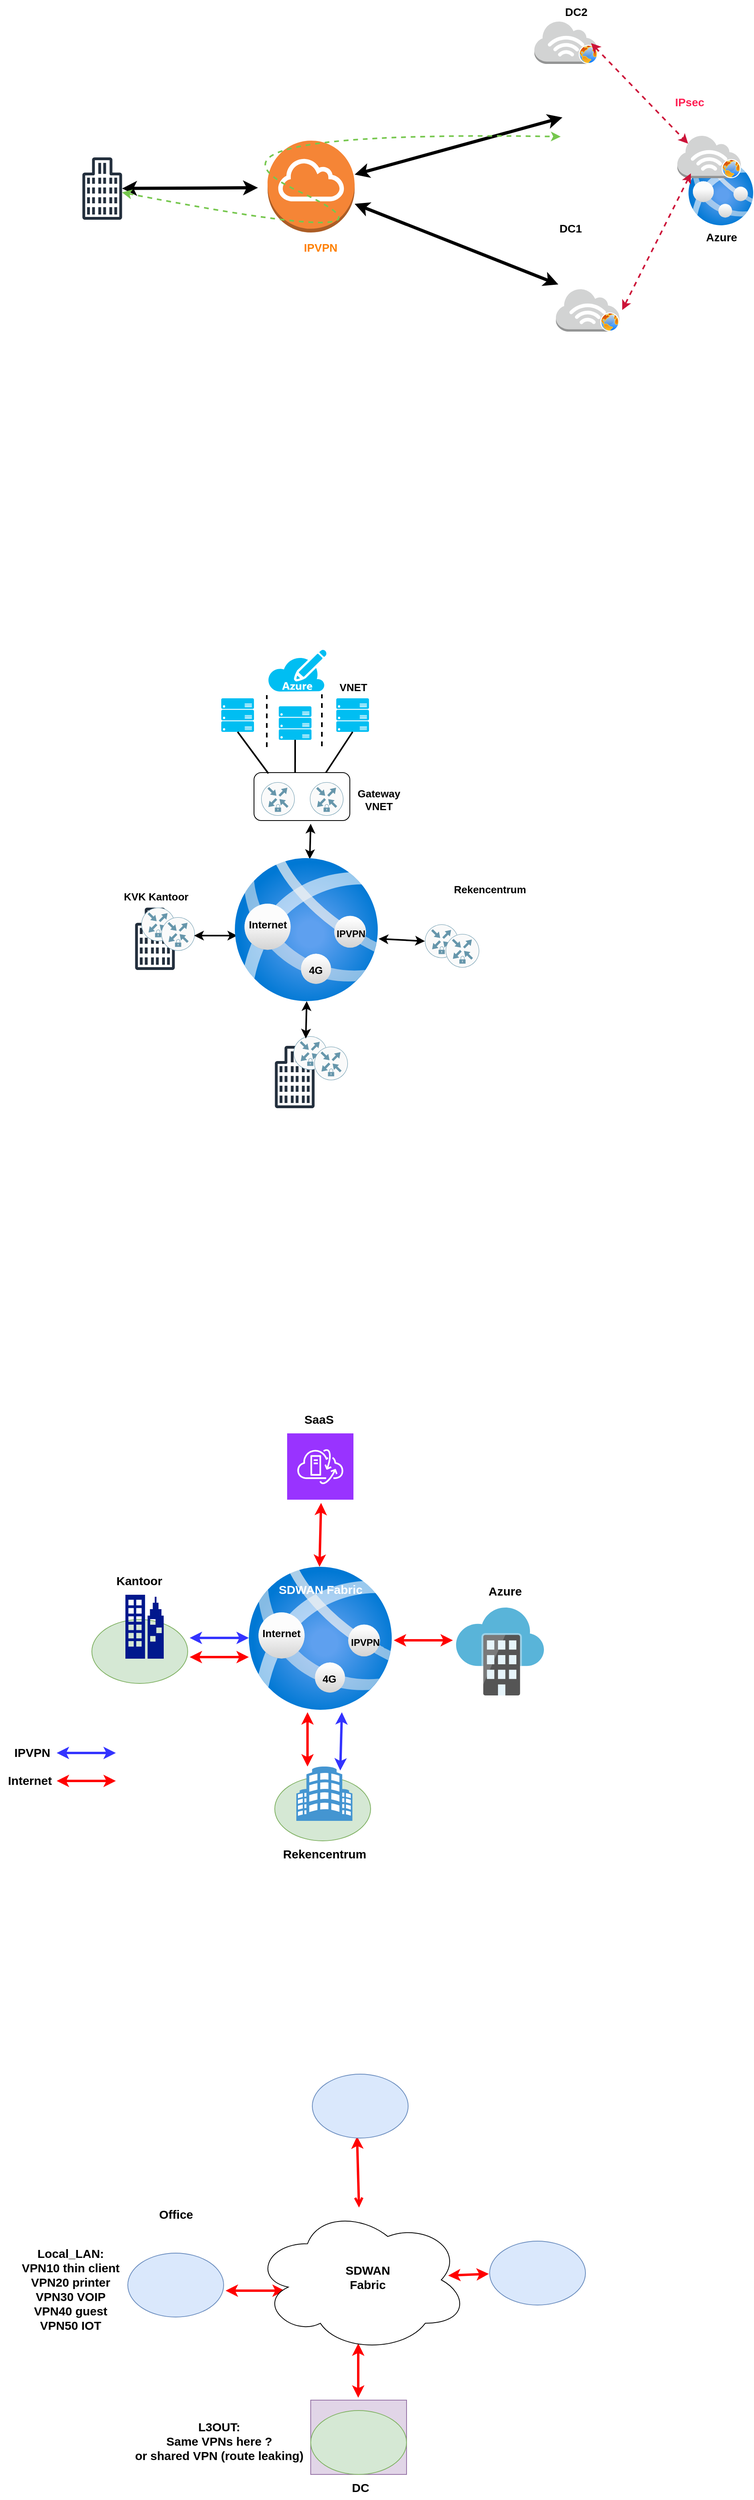 <mxfile version="20.7.4" type="github">
  <diagram id="g39K4nKnYGuXUk7XF5TI" name="Pagina-1">
    <mxGraphModel dx="2074" dy="1066" grid="0" gridSize="10" guides="1" tooltips="1" connect="1" arrows="1" fold="1" page="1" pageScale="1" pageWidth="1169" pageHeight="827" math="0" shadow="0">
      <root>
        <mxCell id="0" />
        <mxCell id="1" parent="0" />
        <mxCell id="aLWa8p1V47HeYh_gleEA-10" value="" style="sketch=0;aspect=fixed;html=1;points=[];align=center;image;fontSize=12;image=img/lib/mscae/Software_as_a_Service.svg;fillColor=#00FFFF;" parent="1" vertex="1">
          <mxGeometry x="749" y="2096" width="110" height="110" as="geometry" />
        </mxCell>
        <mxCell id="KJHrIJN3b94vT-JrVSse-1" value="" style="shape=image;html=1;verticalAlign=top;verticalLabelPosition=bottom;labelBackgroundColor=#ffffff;imageAspect=0;aspect=fixed;image=https://cdn4.iconfinder.com/data/icons/for-your-interface-free-samples/128/Theatre-128.png" parent="1" vertex="1">
          <mxGeometry x="866" y="350" width="128" height="128" as="geometry" />
        </mxCell>
        <mxCell id="KJHrIJN3b94vT-JrVSse-2" value="" style="sketch=0;outlineConnect=0;fontColor=#232F3E;gradientColor=none;fillColor=#232F3D;strokeColor=none;dashed=0;verticalLabelPosition=bottom;verticalAlign=top;align=center;html=1;fontSize=12;fontStyle=0;aspect=fixed;pointerEvents=1;shape=mxgraph.aws4.office_building;" parent="1" vertex="1">
          <mxGeometry x="281" y="281" width="50" height="78" as="geometry" />
        </mxCell>
        <mxCell id="KJHrIJN3b94vT-JrVSse-3" value="" style="shape=image;html=1;verticalAlign=top;verticalLabelPosition=bottom;labelBackgroundColor=#ffffff;imageAspect=0;aspect=fixed;image=https://cdn4.iconfinder.com/data/icons/for-your-interface-free-samples/128/Theatre-128.png" parent="1" vertex="1">
          <mxGeometry x="866" y="132" width="128" height="128" as="geometry" />
        </mxCell>
        <mxCell id="KJHrIJN3b94vT-JrVSse-7" value="" style="group" parent="1" vertex="1" connectable="0">
          <mxGeometry x="847" y="110" width="79.5" height="54" as="geometry" />
        </mxCell>
        <mxCell id="KJHrIJN3b94vT-JrVSse-8" value="" style="outlineConnect=0;dashed=0;verticalLabelPosition=bottom;verticalAlign=top;align=center;html=1;shape=mxgraph.aws3.internet_3;fillColor=#D2D3D3;gradientColor=none;" parent="KJHrIJN3b94vT-JrVSse-7" vertex="1">
          <mxGeometry width="79.5" height="54" as="geometry" />
        </mxCell>
        <mxCell id="KJHrIJN3b94vT-JrVSse-9" value="" style="aspect=fixed;perimeter=ellipsePerimeter;html=1;align=center;shadow=0;dashed=0;spacingTop=3;image;image=img/lib/active_directory/internet_globe.svg;" parent="KJHrIJN3b94vT-JrVSse-7" vertex="1">
          <mxGeometry x="55.5" y="30" width="24" height="24" as="geometry" />
        </mxCell>
        <mxCell id="KJHrIJN3b94vT-JrVSse-11" value="" style="group" parent="1" vertex="1" connectable="0">
          <mxGeometry x="874" y="445" width="79.5" height="54" as="geometry" />
        </mxCell>
        <mxCell id="KJHrIJN3b94vT-JrVSse-12" value="" style="outlineConnect=0;dashed=0;verticalLabelPosition=bottom;verticalAlign=top;align=center;html=1;shape=mxgraph.aws3.internet_3;fillColor=#D2D3D3;gradientColor=none;" parent="KJHrIJN3b94vT-JrVSse-11" vertex="1">
          <mxGeometry width="79.5" height="54" as="geometry" />
        </mxCell>
        <mxCell id="KJHrIJN3b94vT-JrVSse-13" value="" style="aspect=fixed;perimeter=ellipsePerimeter;html=1;align=center;shadow=0;dashed=0;spacingTop=3;image;image=img/lib/active_directory/internet_globe.svg;" parent="KJHrIJN3b94vT-JrVSse-11" vertex="1">
          <mxGeometry x="55.5" y="30" width="24" height="24" as="geometry" />
        </mxCell>
        <mxCell id="KJHrIJN3b94vT-JrVSse-17" value="" style="outlineConnect=0;dashed=0;verticalLabelPosition=bottom;verticalAlign=top;align=center;html=1;shape=mxgraph.aws3.internet_gateway;fillColor=#F58536;gradientColor=none;" parent="1" vertex="1">
          <mxGeometry x="513" y="260" width="109" height="115" as="geometry" />
        </mxCell>
        <mxCell id="KJHrIJN3b94vT-JrVSse-18" value="" style="endArrow=classic;startArrow=classic;html=1;rounded=0;strokeWidth=4;" parent="1" source="KJHrIJN3b94vT-JrVSse-2" edge="1">
          <mxGeometry width="50" height="50" relative="1" as="geometry">
            <mxPoint x="387" y="298" as="sourcePoint" />
            <mxPoint x="501" y="319" as="targetPoint" />
          </mxGeometry>
        </mxCell>
        <mxCell id="KJHrIJN3b94vT-JrVSse-19" value="" style="endArrow=classic;startArrow=classic;html=1;rounded=0;strokeWidth=4;" parent="1" source="KJHrIJN3b94vT-JrVSse-17" edge="1">
          <mxGeometry width="50" height="50" relative="1" as="geometry">
            <mxPoint x="711.996" y="231.873" as="sourcePoint" />
            <mxPoint x="882.16" y="231" as="targetPoint" />
          </mxGeometry>
        </mxCell>
        <mxCell id="KJHrIJN3b94vT-JrVSse-20" value="" style="endArrow=classic;startArrow=classic;html=1;rounded=0;strokeWidth=4;" parent="1" source="KJHrIJN3b94vT-JrVSse-17" edge="1">
          <mxGeometry width="50" height="50" relative="1" as="geometry">
            <mxPoint x="632" y="312.518" as="sourcePoint" />
            <mxPoint x="877" y="440" as="targetPoint" />
          </mxGeometry>
        </mxCell>
        <mxCell id="KJHrIJN3b94vT-JrVSse-21" value="&lt;b&gt;&lt;font color=&quot;#ff8000&quot; style=&quot;font-size: 14px;&quot;&gt;IPVPN&lt;/font&gt;&lt;/b&gt;" style="text;html=1;resizable=0;autosize=1;align=center;verticalAlign=middle;points=[];fillColor=none;strokeColor=none;rounded=0;" parent="1" vertex="1">
          <mxGeometry x="549" y="379" width="60" height="29" as="geometry" />
        </mxCell>
        <mxCell id="KJHrIJN3b94vT-JrVSse-25" value="" style="curved=1;endArrow=classic;html=1;rounded=0;dashed=1;strokeColor=#76C74E;strokeWidth=2;fontSize=14;entryX=0.109;entryY=0.961;entryDx=0;entryDy=0;entryPerimeter=0;startArrow=classic;startFill=1;" parent="1" source="KJHrIJN3b94vT-JrVSse-2" target="KJHrIJN3b94vT-JrVSse-3" edge="1">
          <mxGeometry width="50" height="50" relative="1" as="geometry">
            <mxPoint x="387" y="297" as="sourcePoint" />
            <mxPoint x="437" y="247" as="targetPoint" />
            <Array as="points">
              <mxPoint x="717" y="400" />
              <mxPoint x="387" y="247" />
            </Array>
          </mxGeometry>
        </mxCell>
        <mxCell id="KJHrIJN3b94vT-JrVSse-28" value="" style="aspect=fixed;html=1;points=[];align=center;image;fontSize=12;image=img/lib/azure2/compute/App_Services.svg;" parent="1" vertex="1">
          <mxGeometry x="1040" y="285" width="81" height="81" as="geometry" />
        </mxCell>
        <mxCell id="KJHrIJN3b94vT-JrVSse-29" value="" style="group" parent="1" vertex="1" connectable="0">
          <mxGeometry x="1026" y="253" width="79.5" height="54" as="geometry" />
        </mxCell>
        <mxCell id="KJHrIJN3b94vT-JrVSse-30" value="" style="outlineConnect=0;dashed=0;verticalLabelPosition=bottom;verticalAlign=top;align=center;html=1;shape=mxgraph.aws3.internet_3;fillColor=#D2D3D3;gradientColor=none;" parent="KJHrIJN3b94vT-JrVSse-29" vertex="1">
          <mxGeometry width="79.5" height="54" as="geometry" />
        </mxCell>
        <mxCell id="KJHrIJN3b94vT-JrVSse-31" value="" style="aspect=fixed;perimeter=ellipsePerimeter;html=1;align=center;shadow=0;dashed=0;spacingTop=3;image;image=img/lib/active_directory/internet_globe.svg;" parent="KJHrIJN3b94vT-JrVSse-29" vertex="1">
          <mxGeometry x="55.5" y="30" width="24" height="24" as="geometry" />
        </mxCell>
        <mxCell id="KJHrIJN3b94vT-JrVSse-32" value="&lt;b&gt;&lt;font style=&quot;font-size: 14px;&quot;&gt;Azure&lt;/font&gt;&lt;/b&gt;" style="text;html=1;resizable=0;autosize=1;align=center;verticalAlign=middle;points=[];fillColor=none;strokeColor=none;rounded=0;" parent="1" vertex="1">
          <mxGeometry x="1052.5" y="366" width="57" height="29" as="geometry" />
        </mxCell>
        <mxCell id="KJHrIJN3b94vT-JrVSse-33" value="&lt;b&gt;&lt;font style=&quot;font-size: 14px;&quot;&gt;DC1&lt;/font&gt;&lt;/b&gt;" style="text;html=1;resizable=0;autosize=1;align=center;verticalAlign=middle;points=[];fillColor=none;strokeColor=none;rounded=0;" parent="1" vertex="1">
          <mxGeometry x="869" y="355" width="46" height="29" as="geometry" />
        </mxCell>
        <mxCell id="KJHrIJN3b94vT-JrVSse-34" value="&lt;b&gt;&lt;font style=&quot;font-size: 14px;&quot;&gt;DC2&lt;/font&gt;&lt;/b&gt;" style="text;html=1;resizable=0;autosize=1;align=center;verticalAlign=middle;points=[];fillColor=none;strokeColor=none;rounded=0;" parent="1" vertex="1">
          <mxGeometry x="876" y="84" width="46" height="29" as="geometry" />
        </mxCell>
        <mxCell id="KJHrIJN3b94vT-JrVSse-44" value="" style="endArrow=classic;startArrow=classic;html=1;rounded=0;dashed=1;strokeColor=#CC1439;strokeWidth=2;fontSize=14;fontColor=#FF00FF;entryX=0.17;entryY=0.2;entryDx=0;entryDy=0;entryPerimeter=0;" parent="1" target="KJHrIJN3b94vT-JrVSse-30" edge="1">
          <mxGeometry width="50" height="50" relative="1" as="geometry">
            <mxPoint x="918" y="138" as="sourcePoint" />
            <mxPoint x="968" y="88" as="targetPoint" />
          </mxGeometry>
        </mxCell>
        <mxCell id="KJHrIJN3b94vT-JrVSse-45" value="" style="endArrow=classic;startArrow=classic;html=1;rounded=0;dashed=1;strokeColor=#CC1439;strokeWidth=2;fontSize=14;fontColor=#FF00FF;" parent="1" edge="1">
          <mxGeometry width="50" height="50" relative="1" as="geometry">
            <mxPoint x="1043" y="301" as="sourcePoint" />
            <mxPoint x="957" y="472" as="targetPoint" />
          </mxGeometry>
        </mxCell>
        <mxCell id="KJHrIJN3b94vT-JrVSse-46" value="&lt;b&gt;&lt;font color=&quot;#ff1f53&quot; style=&quot;font-size: 14px;&quot;&gt;IPsec&lt;/font&gt;&lt;/b&gt;" style="text;html=1;resizable=0;autosize=1;align=center;verticalAlign=middle;points=[];fillColor=none;strokeColor=none;rounded=0;" parent="1" vertex="1">
          <mxGeometry x="1013" y="197" width="55" height="29" as="geometry" />
        </mxCell>
        <mxCell id="CWsYncznLVLWe-FFr9OR-1" value="" style="sketch=0;outlineConnect=0;fontColor=#232F3E;gradientColor=none;fillColor=#232F3D;strokeColor=none;dashed=0;verticalLabelPosition=bottom;verticalAlign=top;align=center;html=1;fontSize=12;fontStyle=0;aspect=fixed;pointerEvents=1;shape=mxgraph.aws4.office_building;" parent="1" vertex="1">
          <mxGeometry x="347" y="1220" width="50" height="78" as="geometry" />
        </mxCell>
        <mxCell id="CWsYncznLVLWe-FFr9OR-2" value="" style="shape=image;html=1;verticalAlign=top;verticalLabelPosition=bottom;labelBackgroundColor=#ffffff;imageAspect=0;aspect=fixed;image=https://cdn4.iconfinder.com/data/icons/for-your-interface-free-samples/128/Theatre-128.png" parent="1" vertex="1">
          <mxGeometry x="727" y="1187" width="128" height="128" as="geometry" />
        </mxCell>
        <mxCell id="CWsYncznLVLWe-FFr9OR-3" value="" style="sketch=0;outlineConnect=0;fontColor=#232F3E;gradientColor=none;fillColor=#232F3D;strokeColor=none;dashed=0;verticalLabelPosition=bottom;verticalAlign=top;align=center;html=1;fontSize=12;fontStyle=0;aspect=fixed;pointerEvents=1;shape=mxgraph.aws4.office_building;" parent="1" vertex="1">
          <mxGeometry x="522" y="1393" width="50" height="78" as="geometry" />
        </mxCell>
        <mxCell id="CWsYncznLVLWe-FFr9OR-4" value="" style="verticalLabelPosition=bottom;html=1;verticalAlign=top;align=center;strokeColor=none;fillColor=#00BEF2;shape=mxgraph.azure.server_rack;" parent="1" vertex="1">
          <mxGeometry x="455" y="958" width="41" height="42" as="geometry" />
        </mxCell>
        <mxCell id="CWsYncznLVLWe-FFr9OR-5" value="" style="verticalLabelPosition=bottom;html=1;verticalAlign=top;align=center;strokeColor=none;fillColor=#00BEF2;shape=mxgraph.azure.server_rack;" parent="1" vertex="1">
          <mxGeometry x="599" y="958" width="41" height="42" as="geometry" />
        </mxCell>
        <mxCell id="CWsYncznLVLWe-FFr9OR-7" value="" style="verticalLabelPosition=bottom;html=1;verticalAlign=top;align=center;strokeColor=none;fillColor=#00BEF2;shape=mxgraph.azure.server_rack;" parent="1" vertex="1">
          <mxGeometry x="527" y="968" width="41" height="42" as="geometry" />
        </mxCell>
        <mxCell id="CWsYncznLVLWe-FFr9OR-9" value="&lt;b&gt;&lt;font style=&quot;font-size: 13px;&quot;&gt;VNET&lt;/font&gt;&lt;/b&gt;" style="text;html=1;resizable=0;autosize=1;align=center;verticalAlign=middle;points=[];fillColor=none;strokeColor=none;rounded=0;" parent="1" vertex="1">
          <mxGeometry x="593" y="930" width="53" height="28" as="geometry" />
        </mxCell>
        <mxCell id="CWsYncznLVLWe-FFr9OR-10" value="" style="endArrow=none;html=1;rounded=0;fontSize=13;strokeWidth=2;dashed=1;" parent="1" edge="1">
          <mxGeometry width="50" height="50" relative="1" as="geometry">
            <mxPoint x="512" y="1019" as="sourcePoint" />
            <mxPoint x="512" y="954" as="targetPoint" />
          </mxGeometry>
        </mxCell>
        <mxCell id="CWsYncznLVLWe-FFr9OR-11" value="" style="endArrow=none;html=1;rounded=0;fontSize=13;strokeWidth=2;dashed=1;" parent="1" edge="1">
          <mxGeometry width="50" height="50" relative="1" as="geometry">
            <mxPoint x="581" y="1018" as="sourcePoint" />
            <mxPoint x="581" y="953" as="targetPoint" />
          </mxGeometry>
        </mxCell>
        <mxCell id="CWsYncznLVLWe-FFr9OR-16" value="" style="group" parent="1" vertex="1" connectable="0">
          <mxGeometry x="496" y="1051" width="120" height="60" as="geometry" />
        </mxCell>
        <mxCell id="CWsYncznLVLWe-FFr9OR-13" value="" style="rounded=1;whiteSpace=wrap;html=1;fontSize=13;" parent="CWsYncznLVLWe-FFr9OR-16" vertex="1">
          <mxGeometry width="120" height="60" as="geometry" />
        </mxCell>
        <mxCell id="CWsYncznLVLWe-FFr9OR-15" value="" style="sketch=0;points=[[0.5,0,0],[1,0.5,0],[0.5,1,0],[0,0.5,0],[0.145,0.145,0],[0.856,0.145,0],[0.855,0.856,0],[0.145,0.855,0]];verticalLabelPosition=bottom;html=1;verticalAlign=top;aspect=fixed;align=center;pointerEvents=1;shape=mxgraph.cisco19.rect;prIcon=secure_router;fillColor=#FAFAFA;strokeColor=#6696AB;fontSize=13;" parent="CWsYncznLVLWe-FFr9OR-16" vertex="1">
          <mxGeometry x="70" y="12" width="42" height="42" as="geometry" />
        </mxCell>
        <mxCell id="CWsYncznLVLWe-FFr9OR-20" value="" style="sketch=0;points=[[0.5,0,0],[1,0.5,0],[0.5,1,0],[0,0.5,0],[0.145,0.145,0],[0.856,0.145,0],[0.855,0.856,0],[0.145,0.855,0]];verticalLabelPosition=bottom;html=1;verticalAlign=top;aspect=fixed;align=center;pointerEvents=1;shape=mxgraph.cisco19.rect;prIcon=secure_router;fillColor=#FAFAFA;strokeColor=#6696AB;fontSize=13;" parent="CWsYncznLVLWe-FFr9OR-16" vertex="1">
          <mxGeometry x="9" y="12" width="42" height="42" as="geometry" />
        </mxCell>
        <mxCell id="CWsYncznLVLWe-FFr9OR-17" value="" style="endArrow=none;html=1;rounded=0;strokeWidth=2;fontSize=13;entryX=0.5;entryY=1;entryDx=0;entryDy=0;entryPerimeter=0;exitX=0.15;exitY=0.017;exitDx=0;exitDy=0;exitPerimeter=0;" parent="1" source="CWsYncznLVLWe-FFr9OR-13" target="CWsYncznLVLWe-FFr9OR-4" edge="1">
          <mxGeometry width="50" height="50" relative="1" as="geometry">
            <mxPoint x="558" y="1188" as="sourcePoint" />
            <mxPoint x="608" y="1138" as="targetPoint" />
          </mxGeometry>
        </mxCell>
        <mxCell id="CWsYncznLVLWe-FFr9OR-18" value="" style="endArrow=none;html=1;rounded=0;strokeWidth=2;fontSize=13;entryX=0.5;entryY=1;entryDx=0;entryDy=0;entryPerimeter=0;exitX=0.429;exitY=0;exitDx=0;exitDy=0;exitPerimeter=0;" parent="1" source="CWsYncznLVLWe-FFr9OR-13" target="CWsYncznLVLWe-FFr9OR-7" edge="1">
          <mxGeometry width="50" height="50" relative="1" as="geometry">
            <mxPoint x="524" y="1062.02" as="sourcePoint" />
            <mxPoint x="485.5" y="1010" as="targetPoint" />
          </mxGeometry>
        </mxCell>
        <mxCell id="CWsYncznLVLWe-FFr9OR-19" value="" style="endArrow=none;html=1;rounded=0;strokeWidth=2;fontSize=13;entryX=0.5;entryY=1;entryDx=0;entryDy=0;entryPerimeter=0;exitX=0.75;exitY=0;exitDx=0;exitDy=0;" parent="1" source="CWsYncznLVLWe-FFr9OR-13" target="CWsYncznLVLWe-FFr9OR-5" edge="1">
          <mxGeometry width="50" height="50" relative="1" as="geometry">
            <mxPoint x="557.48" y="1061" as="sourcePoint" />
            <mxPoint x="557.5" y="1020" as="targetPoint" />
          </mxGeometry>
        </mxCell>
        <mxCell id="CWsYncznLVLWe-FFr9OR-25" value="" style="group" parent="1" vertex="1" connectable="0">
          <mxGeometry x="355" y="1220" width="67" height="54" as="geometry" />
        </mxCell>
        <mxCell id="CWsYncznLVLWe-FFr9OR-14" value="" style="sketch=0;points=[[0.5,0,0],[1,0.5,0],[0.5,1,0],[0,0.5,0],[0.145,0.145,0],[0.856,0.145,0],[0.855,0.856,0],[0.145,0.855,0]];verticalLabelPosition=bottom;html=1;verticalAlign=top;aspect=fixed;align=center;pointerEvents=1;shape=mxgraph.cisco19.rect;prIcon=secure_router;fillColor=#FAFAFA;strokeColor=#6696AB;fontSize=13;" parent="CWsYncznLVLWe-FFr9OR-25" vertex="1">
          <mxGeometry width="42" height="42" as="geometry" />
        </mxCell>
        <mxCell id="CWsYncznLVLWe-FFr9OR-24" value="" style="sketch=0;points=[[0.5,0,0],[1,0.5,0],[0.5,1,0],[0,0.5,0],[0.145,0.145,0],[0.856,0.145,0],[0.855,0.856,0],[0.145,0.855,0]];verticalLabelPosition=bottom;html=1;verticalAlign=top;aspect=fixed;align=center;pointerEvents=1;shape=mxgraph.cisco19.rect;prIcon=secure_router;fillColor=#FAFAFA;strokeColor=#6696AB;fontSize=13;" parent="CWsYncznLVLWe-FFr9OR-25" vertex="1">
          <mxGeometry x="25" y="12" width="42" height="42" as="geometry" />
        </mxCell>
        <mxCell id="CWsYncznLVLWe-FFr9OR-26" value="" style="group" parent="1" vertex="1" connectable="0">
          <mxGeometry x="545.5" y="1381" width="67" height="54" as="geometry" />
        </mxCell>
        <mxCell id="CWsYncznLVLWe-FFr9OR-27" value="" style="sketch=0;points=[[0.5,0,0],[1,0.5,0],[0.5,1,0],[0,0.5,0],[0.145,0.145,0],[0.856,0.145,0],[0.855,0.856,0],[0.145,0.855,0]];verticalLabelPosition=bottom;html=1;verticalAlign=top;aspect=fixed;align=center;pointerEvents=1;shape=mxgraph.cisco19.rect;prIcon=secure_router;fillColor=#FAFAFA;strokeColor=#6696AB;fontSize=13;" parent="CWsYncznLVLWe-FFr9OR-26" vertex="1">
          <mxGeometry width="42" height="42" as="geometry" />
        </mxCell>
        <mxCell id="CWsYncznLVLWe-FFr9OR-28" value="" style="sketch=0;points=[[0.5,0,0],[1,0.5,0],[0.5,1,0],[0,0.5,0],[0.145,0.145,0],[0.856,0.145,0],[0.855,0.856,0],[0.145,0.855,0]];verticalLabelPosition=bottom;html=1;verticalAlign=top;aspect=fixed;align=center;pointerEvents=1;shape=mxgraph.cisco19.rect;prIcon=secure_router;fillColor=#FAFAFA;strokeColor=#6696AB;fontSize=13;" parent="CWsYncznLVLWe-FFr9OR-26" vertex="1">
          <mxGeometry x="26" y="13" width="42" height="42" as="geometry" />
        </mxCell>
        <mxCell id="CWsYncznLVLWe-FFr9OR-30" value="" style="group" parent="1" vertex="1" connectable="0">
          <mxGeometry x="710" y="1241" width="67" height="54" as="geometry" />
        </mxCell>
        <mxCell id="CWsYncznLVLWe-FFr9OR-31" value="" style="sketch=0;points=[[0.5,0,0],[1,0.5,0],[0.5,1,0],[0,0.5,0],[0.145,0.145,0],[0.856,0.145,0],[0.855,0.856,0],[0.145,0.855,0]];verticalLabelPosition=bottom;html=1;verticalAlign=top;aspect=fixed;align=center;pointerEvents=1;shape=mxgraph.cisco19.rect;prIcon=secure_router;fillColor=#FAFAFA;strokeColor=#6696AB;fontSize=13;" parent="CWsYncznLVLWe-FFr9OR-30" vertex="1">
          <mxGeometry width="42" height="42" as="geometry" />
        </mxCell>
        <mxCell id="CWsYncznLVLWe-FFr9OR-32" value="" style="sketch=0;points=[[0.5,0,0],[1,0.5,0],[0.5,1,0],[0,0.5,0],[0.145,0.145,0],[0.856,0.145,0],[0.855,0.856,0],[0.145,0.855,0]];verticalLabelPosition=bottom;html=1;verticalAlign=top;aspect=fixed;align=center;pointerEvents=1;shape=mxgraph.cisco19.rect;prIcon=secure_router;fillColor=#FAFAFA;strokeColor=#6696AB;fontSize=13;" parent="CWsYncznLVLWe-FFr9OR-30" vertex="1">
          <mxGeometry x="26" y="12" width="42" height="42" as="geometry" />
        </mxCell>
        <mxCell id="CWsYncznLVLWe-FFr9OR-33" value="&lt;b&gt;&lt;font style=&quot;font-size: 13px;&quot;&gt;Gateway &lt;br&gt;VNET&lt;/font&gt;&lt;/b&gt;" style="text;html=1;resizable=0;autosize=1;align=center;verticalAlign=middle;points=[];fillColor=none;strokeColor=none;rounded=0;" parent="1" vertex="1">
          <mxGeometry x="616" y="1063" width="71" height="43" as="geometry" />
        </mxCell>
        <mxCell id="CWsYncznLVLWe-FFr9OR-34" value="&lt;span style=&quot;font-size: 13px;&quot;&gt;&lt;b&gt;Rekencentrum&lt;/b&gt;&lt;/span&gt;" style="text;html=1;resizable=0;autosize=1;align=center;verticalAlign=middle;points=[];fillColor=none;strokeColor=none;rounded=0;" parent="1" vertex="1">
          <mxGeometry x="737" y="1183" width="108" height="28" as="geometry" />
        </mxCell>
        <mxCell id="CWsYncznLVLWe-FFr9OR-35" value="&lt;span style=&quot;font-size: 13px;&quot;&gt;&lt;b&gt;KVK Kantoor&lt;/b&gt;&lt;/span&gt;" style="text;html=1;resizable=0;autosize=1;align=center;verticalAlign=middle;points=[];fillColor=none;strokeColor=none;rounded=0;" parent="1" vertex="1">
          <mxGeometry x="323" y="1192" width="99" height="28" as="geometry" />
        </mxCell>
        <mxCell id="CWsYncznLVLWe-FFr9OR-37" value="" style="verticalLabelPosition=bottom;html=1;verticalAlign=top;align=center;strokeColor=none;fillColor=#00BEF2;shape=mxgraph.azure.azure_subscription;fontSize=13;" parent="1" vertex="1">
          <mxGeometry x="513" y="897" width="74" height="52.5" as="geometry" />
        </mxCell>
        <mxCell id="CWsYncznLVLWe-FFr9OR-42" value="" style="endArrow=classic;html=1;rounded=0;strokeWidth=2;fontSize=13;exitX=0.15;exitY=0.017;exitDx=0;exitDy=0;exitPerimeter=0;startArrow=classic;startFill=1;endFill=1;" parent="1" edge="1">
          <mxGeometry width="50" height="50" relative="1" as="geometry">
            <mxPoint x="475.0" y="1255.02" as="sourcePoint" />
            <mxPoint x="421" y="1255" as="targetPoint" />
          </mxGeometry>
        </mxCell>
        <mxCell id="CWsYncznLVLWe-FFr9OR-43" value="" style="endArrow=classic;html=1;rounded=0;strokeWidth=2;fontSize=13;exitX=0.15;exitY=0.017;exitDx=0;exitDy=0;exitPerimeter=0;startArrow=classic;startFill=1;endFill=1;entryX=0.365;entryY=0.067;entryDx=0;entryDy=0;entryPerimeter=0;" parent="1" target="CWsYncznLVLWe-FFr9OR-27" edge="1">
          <mxGeometry width="50" height="50" relative="1" as="geometry">
            <mxPoint x="562.0" y="1337.02" as="sourcePoint" />
            <mxPoint x="508" y="1337" as="targetPoint" />
          </mxGeometry>
        </mxCell>
        <mxCell id="CWsYncznLVLWe-FFr9OR-44" value="" style="endArrow=classic;html=1;rounded=0;strokeWidth=2;fontSize=13;startArrow=classic;startFill=1;endFill=1;entryX=0;entryY=0.5;entryDx=0;entryDy=0;entryPerimeter=0;" parent="1" target="CWsYncznLVLWe-FFr9OR-31" edge="1">
          <mxGeometry width="50" height="50" relative="1" as="geometry">
            <mxPoint x="652" y="1259" as="sourcePoint" />
            <mxPoint x="659.83" y="1393.814" as="targetPoint" />
          </mxGeometry>
        </mxCell>
        <mxCell id="CWsYncznLVLWe-FFr9OR-45" value="" style="endArrow=classic;html=1;rounded=0;strokeWidth=2;fontSize=13;exitX=0.15;exitY=0.017;exitDx=0;exitDy=0;exitPerimeter=0;startArrow=classic;startFill=1;endFill=1;entryX=0.524;entryY=0.007;entryDx=0;entryDy=0;entryPerimeter=0;" parent="1" target="CWsYncznLVLWe-FFr9OR-8" edge="1">
          <mxGeometry width="50" height="50" relative="1" as="geometry">
            <mxPoint x="567.0" y="1115.02" as="sourcePoint" />
            <mxPoint x="566.448" y="1125" as="targetPoint" />
          </mxGeometry>
        </mxCell>
        <mxCell id="aLWa8p1V47HeYh_gleEA-1" value="" style="group" parent="1" vertex="1" connectable="0">
          <mxGeometry x="472" y="1158" width="179" height="179" as="geometry" />
        </mxCell>
        <mxCell id="CWsYncznLVLWe-FFr9OR-8" value="" style="aspect=fixed;html=1;points=[];align=center;image;fontSize=12;image=img/lib/azure2/app_services/App_Services.svg;" parent="aLWa8p1V47HeYh_gleEA-1" vertex="1">
          <mxGeometry width="179" height="179" as="geometry" />
        </mxCell>
        <mxCell id="CWsYncznLVLWe-FFr9OR-46" value="&lt;b&gt;&lt;font style=&quot;font-size: 13px;&quot;&gt;Internet&lt;/font&gt;&lt;/b&gt;" style="text;html=1;resizable=0;autosize=1;align=center;verticalAlign=middle;points=[];fillColor=none;strokeColor=none;rounded=0;" parent="aLWa8p1V47HeYh_gleEA-1" vertex="1">
          <mxGeometry x="7.5" y="69" width="66" height="28" as="geometry" />
        </mxCell>
        <mxCell id="CWsYncznLVLWe-FFr9OR-47" value="&lt;b&gt;&lt;font style=&quot;font-size: 12px;&quot;&gt;IPVPN&lt;/font&gt;&lt;/b&gt;" style="text;html=1;resizable=0;autosize=1;align=center;verticalAlign=middle;points=[];fillColor=none;strokeColor=none;rounded=0;" parent="aLWa8p1V47HeYh_gleEA-1" vertex="1">
          <mxGeometry x="118" y="82" width="54" height="26" as="geometry" />
        </mxCell>
        <mxCell id="CWsYncznLVLWe-FFr9OR-48" value="&lt;b&gt;&lt;font style=&quot;font-size: 13px;&quot;&gt;4G&lt;/font&gt;&lt;/b&gt;" style="text;html=1;resizable=0;autosize=1;align=center;verticalAlign=middle;points=[];fillColor=none;strokeColor=none;rounded=0;" parent="aLWa8p1V47HeYh_gleEA-1" vertex="1">
          <mxGeometry x="83" y="126" width="35" height="28" as="geometry" />
        </mxCell>
        <mxCell id="aLWa8p1V47HeYh_gleEA-2" value="" style="group" parent="1" vertex="1" connectable="0">
          <mxGeometry x="489.5" y="2045" width="179" height="179" as="geometry" />
        </mxCell>
        <mxCell id="aLWa8p1V47HeYh_gleEA-3" value="" style="aspect=fixed;html=1;points=[];align=center;image;fontSize=12;image=img/lib/azure2/app_services/App_Services.svg;" parent="aLWa8p1V47HeYh_gleEA-2" vertex="1">
          <mxGeometry width="179" height="179" as="geometry" />
        </mxCell>
        <mxCell id="aLWa8p1V47HeYh_gleEA-4" value="&lt;b&gt;&lt;font style=&quot;font-size: 13px;&quot;&gt;Internet&lt;/font&gt;&lt;/b&gt;" style="text;html=1;resizable=0;autosize=1;align=center;verticalAlign=middle;points=[];fillColor=none;strokeColor=none;rounded=0;" parent="aLWa8p1V47HeYh_gleEA-2" vertex="1">
          <mxGeometry x="7.5" y="69" width="66" height="28" as="geometry" />
        </mxCell>
        <mxCell id="aLWa8p1V47HeYh_gleEA-5" value="&lt;b&gt;&lt;font style=&quot;font-size: 12px;&quot;&gt;IPVPN&lt;/font&gt;&lt;/b&gt;" style="text;html=1;resizable=0;autosize=1;align=center;verticalAlign=middle;points=[];fillColor=none;strokeColor=none;rounded=0;" parent="aLWa8p1V47HeYh_gleEA-2" vertex="1">
          <mxGeometry x="118" y="82" width="54" height="26" as="geometry" />
        </mxCell>
        <mxCell id="aLWa8p1V47HeYh_gleEA-6" value="&lt;b&gt;&lt;font style=&quot;font-size: 13px;&quot;&gt;4G&lt;/font&gt;&lt;/b&gt;" style="text;html=1;resizable=0;autosize=1;align=center;verticalAlign=middle;points=[];fillColor=none;strokeColor=none;rounded=0;" parent="aLWa8p1V47HeYh_gleEA-2" vertex="1">
          <mxGeometry x="83" y="126" width="35" height="28" as="geometry" />
        </mxCell>
        <mxCell id="aLWa8p1V47HeYh_gleEA-33" value="&lt;font size=&quot;1&quot;&gt;&lt;b style=&quot;font-size: 15px;&quot;&gt;SDWAN Fabric&lt;br&gt;&lt;/b&gt;&lt;/font&gt;" style="text;html=1;resizable=0;autosize=1;align=center;verticalAlign=middle;points=[];rounded=0;fontColor=#FFFFFF;" parent="aLWa8p1V47HeYh_gleEA-2" vertex="1">
          <mxGeometry x="28" y="13" width="123" height="30" as="geometry" />
        </mxCell>
        <mxCell id="aLWa8p1V47HeYh_gleEA-7" value="" style="ellipse;whiteSpace=wrap;html=1;fillColor=#d5e8d4;strokeColor=#82b366;" parent="1" vertex="1">
          <mxGeometry x="293" y="2111" width="120" height="80" as="geometry" />
        </mxCell>
        <mxCell id="aLWa8p1V47HeYh_gleEA-13" value="" style="html=1;labelBackgroundColor=#ffffff;startArrow=classic;startFill=1;startSize=6;endArrow=classic;endFill=1;endSize=6;jettySize=auto;orthogonalLoop=1;strokeWidth=3;fontSize=14;rounded=0;strokeColor=#FF0000;" parent="1" edge="1">
          <mxGeometry width="60" height="60" relative="1" as="geometry">
            <mxPoint x="415.5" y="2158" as="sourcePoint" />
            <mxPoint x="489.5" y="2158" as="targetPoint" />
          </mxGeometry>
        </mxCell>
        <mxCell id="aLWa8p1V47HeYh_gleEA-14" value="" style="html=1;labelBackgroundColor=#ffffff;startArrow=classic;startFill=1;startSize=6;endArrow=classic;endFill=1;endSize=6;jettySize=auto;orthogonalLoop=1;strokeWidth=3;fontSize=14;rounded=0;strokeColor=#3333FF;" parent="1" edge="1">
          <mxGeometry width="60" height="60" relative="1" as="geometry">
            <mxPoint x="415.5" y="2134" as="sourcePoint" />
            <mxPoint x="489.5" y="2134" as="targetPoint" />
          </mxGeometry>
        </mxCell>
        <mxCell id="aLWa8p1V47HeYh_gleEA-15" value="" style="html=1;labelBackgroundColor=#ffffff;startArrow=classic;startFill=1;startSize=6;endArrow=classic;endFill=1;endSize=6;jettySize=auto;orthogonalLoop=1;strokeWidth=3;fontSize=14;rounded=0;strokeColor=#3333FF;" parent="1" edge="1">
          <mxGeometry width="60" height="60" relative="1" as="geometry">
            <mxPoint x="249" y="2278" as="sourcePoint" />
            <mxPoint x="323" y="2278" as="targetPoint" />
          </mxGeometry>
        </mxCell>
        <mxCell id="aLWa8p1V47HeYh_gleEA-16" value="" style="html=1;labelBackgroundColor=#ffffff;startArrow=classic;startFill=1;startSize=6;endArrow=classic;endFill=1;endSize=6;jettySize=auto;orthogonalLoop=1;strokeWidth=3;fontSize=14;rounded=0;strokeColor=#FF0000;" parent="1" edge="1">
          <mxGeometry width="60" height="60" relative="1" as="geometry">
            <mxPoint x="249" y="2313" as="sourcePoint" />
            <mxPoint x="323" y="2313" as="targetPoint" />
          </mxGeometry>
        </mxCell>
        <mxCell id="aLWa8p1V47HeYh_gleEA-17" value="&lt;font size=&quot;1&quot;&gt;&lt;b style=&quot;font-size: 15px;&quot;&gt;IPVPN&lt;/b&gt;&lt;/font&gt;" style="text;html=1;resizable=0;autosize=1;align=center;verticalAlign=middle;points=[];fillColor=none;strokeColor=none;rounded=0;" parent="1" vertex="1">
          <mxGeometry x="186" y="2262" width="63" height="30" as="geometry" />
        </mxCell>
        <mxCell id="aLWa8p1V47HeYh_gleEA-18" value="&lt;font size=&quot;1&quot;&gt;&lt;b style=&quot;font-size: 15px;&quot;&gt;Internet&lt;/b&gt;&lt;/font&gt;" style="text;html=1;resizable=0;autosize=1;align=center;verticalAlign=middle;points=[];fillColor=none;strokeColor=none;rounded=0;" parent="1" vertex="1">
          <mxGeometry x="178" y="2297" width="73" height="30" as="geometry" />
        </mxCell>
        <mxCell id="aLWa8p1V47HeYh_gleEA-19" value="" style="sketch=0;aspect=fixed;pointerEvents=1;shadow=0;dashed=0;html=1;strokeColor=none;labelPosition=center;verticalLabelPosition=bottom;verticalAlign=top;align=center;fillColor=#00188D;shape=mxgraph.azure.enterprise;fontSize=15;" parent="1" vertex="1">
          <mxGeometry x="335" y="2080" width="48" height="80" as="geometry" />
        </mxCell>
        <mxCell id="aLWa8p1V47HeYh_gleEA-21" value="&lt;font size=&quot;1&quot;&gt;&lt;b style=&quot;font-size: 15px;&quot;&gt;Kantoor&lt;/b&gt;&lt;/font&gt;" style="text;html=1;resizable=0;autosize=1;align=center;verticalAlign=middle;points=[];fillColor=none;strokeColor=none;rounded=0;" parent="1" vertex="1">
          <mxGeometry x="314" y="2047" width="76" height="30" as="geometry" />
        </mxCell>
        <mxCell id="aLWa8p1V47HeYh_gleEA-22" value="&lt;font size=&quot;1&quot;&gt;&lt;b style=&quot;font-size: 15px;&quot;&gt;Rekencentrum&lt;/b&gt;&lt;/font&gt;" style="text;html=1;resizable=0;autosize=1;align=center;verticalAlign=middle;points=[];fillColor=none;strokeColor=none;rounded=0;" parent="1" vertex="1">
          <mxGeometry x="523" y="2389" width="122" height="30" as="geometry" />
        </mxCell>
        <mxCell id="aLWa8p1V47HeYh_gleEA-23" value="&lt;font size=&quot;1&quot;&gt;&lt;b style=&quot;font-size: 15px;&quot;&gt;Azure&lt;/b&gt;&lt;/font&gt;" style="text;html=1;resizable=0;autosize=1;align=center;verticalAlign=middle;points=[];fillColor=none;strokeColor=none;rounded=0;" parent="1" vertex="1">
          <mxGeometry x="780" y="2060" width="60" height="30" as="geometry" />
        </mxCell>
        <mxCell id="aLWa8p1V47HeYh_gleEA-24" value="&lt;font size=&quot;1&quot;&gt;&lt;b style=&quot;font-size: 15px;&quot;&gt;SaaS&lt;/b&gt;&lt;/font&gt;" style="text;html=1;resizable=0;autosize=1;align=center;verticalAlign=middle;points=[];fillColor=none;strokeColor=none;rounded=0;" parent="1" vertex="1">
          <mxGeometry x="549" y="1845" width="55" height="30" as="geometry" />
        </mxCell>
        <mxCell id="aLWa8p1V47HeYh_gleEA-25" value="" style="sketch=0;outlineConnect=0;fontColor=#232F3E;gradientColor=none;strokeColor=#ffffff;fillColor=#9933FF;dashed=0;verticalLabelPosition=middle;verticalAlign=bottom;align=center;html=1;whiteSpace=wrap;fontSize=10;fontStyle=1;spacing=3;shape=mxgraph.aws4.productIcon;prIcon=mxgraph.aws4.vmware_cloud_on_aws;" parent="1" vertex="1">
          <mxGeometry x="536.5" y="1877" width="85" height="85" as="geometry" />
        </mxCell>
        <mxCell id="aLWa8p1V47HeYh_gleEA-26" value="" style="html=1;labelBackgroundColor=#ffffff;startArrow=classic;startFill=1;startSize=6;endArrow=classic;endFill=1;endSize=6;jettySize=auto;orthogonalLoop=1;strokeWidth=3;fontSize=14;rounded=0;strokeColor=#FF0000;" parent="1" edge="1">
          <mxGeometry width="60" height="60" relative="1" as="geometry">
            <mxPoint x="563" y="2227" as="sourcePoint" />
            <mxPoint x="563" y="2295" as="targetPoint" />
          </mxGeometry>
        </mxCell>
        <mxCell id="aLWa8p1V47HeYh_gleEA-27" value="" style="html=1;labelBackgroundColor=#ffffff;startArrow=classic;startFill=1;startSize=6;endArrow=classic;endFill=1;endSize=6;jettySize=auto;orthogonalLoop=1;strokeWidth=3;fontSize=14;rounded=0;strokeColor=#3333FF;" parent="1" edge="1">
          <mxGeometry width="60" height="60" relative="1" as="geometry">
            <mxPoint x="604" y="2300" as="sourcePoint" />
            <mxPoint x="606" y="2227" as="targetPoint" />
          </mxGeometry>
        </mxCell>
        <mxCell id="aLWa8p1V47HeYh_gleEA-28" value="" style="group" parent="1" vertex="1" connectable="0">
          <mxGeometry x="522" y="2295" width="120" height="93" as="geometry" />
        </mxCell>
        <mxCell id="aLWa8p1V47HeYh_gleEA-8" value="" style="ellipse;whiteSpace=wrap;html=1;fillColor=#d5e8d4;strokeColor=#82b366;" parent="aLWa8p1V47HeYh_gleEA-28" vertex="1">
          <mxGeometry y="13" width="120" height="80" as="geometry" />
        </mxCell>
        <mxCell id="aLWa8p1V47HeYh_gleEA-20" value="" style="shadow=0;dashed=0;html=1;strokeColor=none;fillColor=#4495D1;labelPosition=center;verticalLabelPosition=bottom;verticalAlign=top;align=center;outlineConnect=0;shape=mxgraph.veeam.building;fontSize=15;" parent="aLWa8p1V47HeYh_gleEA-28" vertex="1">
          <mxGeometry x="27" width="70.2" height="68" as="geometry" />
        </mxCell>
        <mxCell id="aLWa8p1V47HeYh_gleEA-29" value="" style="html=1;labelBackgroundColor=#ffffff;startArrow=classic;startFill=1;startSize=6;endArrow=classic;endFill=1;endSize=6;jettySize=auto;orthogonalLoop=1;strokeWidth=3;fontSize=14;rounded=0;strokeColor=#FF0000;" parent="1" edge="1">
          <mxGeometry width="60" height="60" relative="1" as="geometry">
            <mxPoint x="671" y="2137" as="sourcePoint" />
            <mxPoint x="745" y="2137" as="targetPoint" />
          </mxGeometry>
        </mxCell>
        <mxCell id="aLWa8p1V47HeYh_gleEA-32" value="" style="html=1;labelBackgroundColor=#ffffff;startArrow=classic;startFill=1;startSize=6;endArrow=classic;endFill=1;endSize=6;jettySize=auto;orthogonalLoop=1;strokeWidth=3;fontSize=14;rounded=0;strokeColor=#FF0000;" parent="1" edge="1">
          <mxGeometry width="60" height="60" relative="1" as="geometry">
            <mxPoint x="578" y="2045" as="sourcePoint" />
            <mxPoint x="580" y="1965" as="targetPoint" />
          </mxGeometry>
        </mxCell>
        <mxCell id="K6Zji7j7xWkVP6xthJu1-8" value="" style="ellipse;whiteSpace=wrap;html=1;fillColor=#dae8fc;strokeColor=#6c8ebf;" vertex="1" parent="1">
          <mxGeometry x="338" y="2904" width="120" height="80" as="geometry" />
        </mxCell>
        <mxCell id="K6Zji7j7xWkVP6xthJu1-9" value="" style="html=1;labelBackgroundColor=#ffffff;startArrow=classic;startFill=1;startSize=6;endArrow=classic;endFill=1;endSize=6;jettySize=auto;orthogonalLoop=1;strokeWidth=3;fontSize=14;rounded=0;strokeColor=#FF0000;" edge="1" parent="1">
          <mxGeometry width="60" height="60" relative="1" as="geometry">
            <mxPoint x="460.5" y="2951" as="sourcePoint" />
            <mxPoint x="534.5" y="2951" as="targetPoint" />
          </mxGeometry>
        </mxCell>
        <mxCell id="K6Zji7j7xWkVP6xthJu1-16" value="&lt;font size=&quot;1&quot;&gt;&lt;b style=&quot;font-size: 15px;&quot;&gt;Office&lt;/b&gt;&lt;/font&gt;" style="text;html=1;resizable=0;autosize=1;align=center;verticalAlign=middle;points=[];fillColor=none;strokeColor=none;rounded=0;" vertex="1" parent="1">
          <mxGeometry x="367" y="2840" width="61" height="30" as="geometry" />
        </mxCell>
        <mxCell id="K6Zji7j7xWkVP6xthJu1-17" value="&lt;font size=&quot;1&quot;&gt;&lt;b style=&quot;font-size: 15px;&quot;&gt;DC&lt;/b&gt;&lt;/font&gt;" style="text;html=1;resizable=0;autosize=1;align=center;verticalAlign=middle;points=[];fillColor=none;strokeColor=none;rounded=0;" vertex="1" parent="1">
          <mxGeometry x="609" y="3182" width="40" height="30" as="geometry" />
        </mxCell>
        <mxCell id="K6Zji7j7xWkVP6xthJu1-21" value="" style="html=1;labelBackgroundColor=#ffffff;startArrow=classic;startFill=1;startSize=6;endArrow=classic;endFill=1;endSize=6;jettySize=auto;orthogonalLoop=1;strokeWidth=3;fontSize=14;rounded=0;strokeColor=#FF0000;" edge="1" parent="1">
          <mxGeometry width="60" height="60" relative="1" as="geometry">
            <mxPoint x="626.5" y="3017" as="sourcePoint" />
            <mxPoint x="626.5" y="3085" as="targetPoint" />
          </mxGeometry>
        </mxCell>
        <mxCell id="K6Zji7j7xWkVP6xthJu1-23" value="" style="group;fillColor=#e1d5e7;strokeColor=#9673a6;" vertex="1" connectable="0" parent="1">
          <mxGeometry x="567" y="3088" width="120" height="93" as="geometry" />
        </mxCell>
        <mxCell id="K6Zji7j7xWkVP6xthJu1-24" value="" style="ellipse;whiteSpace=wrap;html=1;fillColor=#d5e8d4;strokeColor=#82b366;" vertex="1" parent="K6Zji7j7xWkVP6xthJu1-23">
          <mxGeometry y="13" width="120" height="80" as="geometry" />
        </mxCell>
        <mxCell id="K6Zji7j7xWkVP6xthJu1-26" value="" style="html=1;labelBackgroundColor=#ffffff;startArrow=classic;startFill=1;startSize=6;endArrow=classic;endFill=1;endSize=6;jettySize=auto;orthogonalLoop=1;strokeWidth=3;fontSize=14;rounded=0;strokeColor=#FF0000;exitX=0.907;exitY=0.47;exitDx=0;exitDy=0;exitPerimeter=0;" edge="1" parent="1" source="K6Zji7j7xWkVP6xthJu1-37">
          <mxGeometry width="60" height="60" relative="1" as="geometry">
            <mxPoint x="716" y="2930" as="sourcePoint" />
            <mxPoint x="790" y="2930" as="targetPoint" />
          </mxGeometry>
        </mxCell>
        <mxCell id="K6Zji7j7xWkVP6xthJu1-27" value="" style="html=1;labelBackgroundColor=#ffffff;startArrow=open;startFill=0;startSize=6;endArrow=classic;endFill=1;endSize=6;jettySize=auto;orthogonalLoop=1;strokeWidth=3;fontSize=14;rounded=0;strokeColor=#FF0000;" edge="1" parent="1" source="K6Zji7j7xWkVP6xthJu1-37">
          <mxGeometry width="60" height="60" relative="1" as="geometry">
            <mxPoint x="623" y="2838" as="sourcePoint" />
            <mxPoint x="625" y="2758" as="targetPoint" />
          </mxGeometry>
        </mxCell>
        <mxCell id="K6Zji7j7xWkVP6xthJu1-31" value="&lt;div&gt;&lt;font size=&quot;1&quot;&gt;&lt;b style=&quot;font-size: 15px;&quot;&gt;Local_LAN:&lt;/b&gt;&lt;/font&gt;&lt;/div&gt;&lt;div&gt;&lt;font size=&quot;1&quot;&gt;&lt;b style=&quot;font-size: 15px;&quot;&gt;VPN10 thin client&lt;/b&gt;&lt;/font&gt;&lt;/div&gt;&lt;div&gt;&lt;font size=&quot;1&quot;&gt;&lt;b style=&quot;font-size: 15px;&quot;&gt;VPN20 printer&lt;/b&gt;&lt;/font&gt;&lt;/div&gt;&lt;div&gt;&lt;font size=&quot;1&quot;&gt;&lt;b style=&quot;font-size: 15px;&quot;&gt;VPN30 VOIP&lt;/b&gt;&lt;/font&gt;&lt;/div&gt;&lt;div&gt;&lt;font size=&quot;1&quot;&gt;&lt;b style=&quot;font-size: 15px;&quot;&gt;VPN40 guest&lt;/b&gt;&lt;/font&gt;&lt;/div&gt;&lt;div&gt;&lt;font size=&quot;1&quot;&gt;&lt;b style=&quot;font-size: 15px;&quot;&gt;VPN50 IOT&lt;br&gt;&lt;/b&gt;&lt;/font&gt;&lt;/div&gt;" style="text;html=1;resizable=0;autosize=1;align=center;verticalAlign=middle;points=[];fillColor=none;strokeColor=none;rounded=0;" vertex="1" parent="1">
          <mxGeometry x="197" y="2889" width="138" height="120" as="geometry" />
        </mxCell>
        <mxCell id="K6Zji7j7xWkVP6xthJu1-32" value="" style="ellipse;whiteSpace=wrap;html=1;fillColor=#dae8fc;strokeColor=#6c8ebf;" vertex="1" parent="1">
          <mxGeometry x="569" y="2680" width="120" height="80" as="geometry" />
        </mxCell>
        <mxCell id="K6Zji7j7xWkVP6xthJu1-33" value="" style="ellipse;whiteSpace=wrap;html=1;fillColor=#dae8fc;strokeColor=#6c8ebf;" vertex="1" parent="1">
          <mxGeometry x="791" y="2889" width="120" height="80" as="geometry" />
        </mxCell>
        <mxCell id="K6Zji7j7xWkVP6xthJu1-34" value="" style="shape=image;html=1;verticalAlign=top;verticalLabelPosition=bottom;labelBackgroundColor=#ffffff;imageAspect=0;aspect=fixed;image=https://cdn4.iconfinder.com/data/icons/48-bubbles/48/03.Office-128.png" vertex="1" parent="1">
          <mxGeometry x="353.5" y="2885" width="88" height="88" as="geometry" />
        </mxCell>
        <mxCell id="K6Zji7j7xWkVP6xthJu1-35" value="" style="shape=image;html=1;verticalAlign=top;verticalLabelPosition=bottom;labelBackgroundColor=#ffffff;imageAspect=0;aspect=fixed;image=https://cdn4.iconfinder.com/data/icons/48-bubbles/48/03.Office-128.png" vertex="1" parent="1">
          <mxGeometry x="587" y="2664" width="88" height="88" as="geometry" />
        </mxCell>
        <mxCell id="K6Zji7j7xWkVP6xthJu1-36" value="" style="shape=image;html=1;verticalAlign=top;verticalLabelPosition=bottom;labelBackgroundColor=#ffffff;imageAspect=0;aspect=fixed;image=https://cdn4.iconfinder.com/data/icons/48-bubbles/48/03.Office-128.png" vertex="1" parent="1">
          <mxGeometry x="812" y="2867" width="88" height="88" as="geometry" />
        </mxCell>
        <mxCell id="K6Zji7j7xWkVP6xthJu1-37" value="" style="ellipse;shape=cloud;whiteSpace=wrap;html=1;" vertex="1" parent="1">
          <mxGeometry x="496" y="2847" width="268" height="181" as="geometry" />
        </mxCell>
        <mxCell id="K6Zji7j7xWkVP6xthJu1-38" value="&lt;div&gt;&lt;font size=&quot;1&quot;&gt;&lt;b style=&quot;font-size: 15px;&quot;&gt;SDWAN&lt;/b&gt;&lt;/font&gt;&lt;/div&gt;&lt;div&gt;&lt;font size=&quot;1&quot;&gt;&lt;b style=&quot;font-size: 15px;&quot;&gt;Fabric&lt;br&gt;&lt;/b&gt;&lt;/font&gt;&lt;/div&gt;" style="text;html=1;resizable=0;autosize=1;align=center;verticalAlign=middle;points=[];fillColor=none;strokeColor=none;rounded=0;" vertex="1" parent="1">
          <mxGeometry x="602.5" y="2910" width="71" height="48" as="geometry" />
        </mxCell>
        <mxCell id="K6Zji7j7xWkVP6xthJu1-39" value="&lt;div&gt;&lt;font size=&quot;1&quot;&gt;&lt;b style=&quot;font-size: 15px;&quot;&gt;L3OUT:&lt;/b&gt;&lt;/font&gt;&lt;/div&gt;&lt;div&gt;&lt;font size=&quot;1&quot;&gt;&lt;b style=&quot;font-size: 15px;&quot;&gt;Same VPNs here ? &lt;br&gt;&lt;/b&gt;&lt;/font&gt;&lt;/div&gt;&lt;div&gt;&lt;font size=&quot;1&quot;&gt;&lt;b style=&quot;font-size: 15px;&quot;&gt;or shared VPN (route leaking)&lt;br&gt;&lt;/b&gt;&lt;/font&gt;&lt;/div&gt;" style="text;html=1;resizable=0;autosize=1;align=center;verticalAlign=middle;points=[];fillColor=none;strokeColor=none;rounded=0;" vertex="1" parent="1">
          <mxGeometry x="338" y="3106" width="227" height="66" as="geometry" />
        </mxCell>
      </root>
    </mxGraphModel>
  </diagram>
</mxfile>
